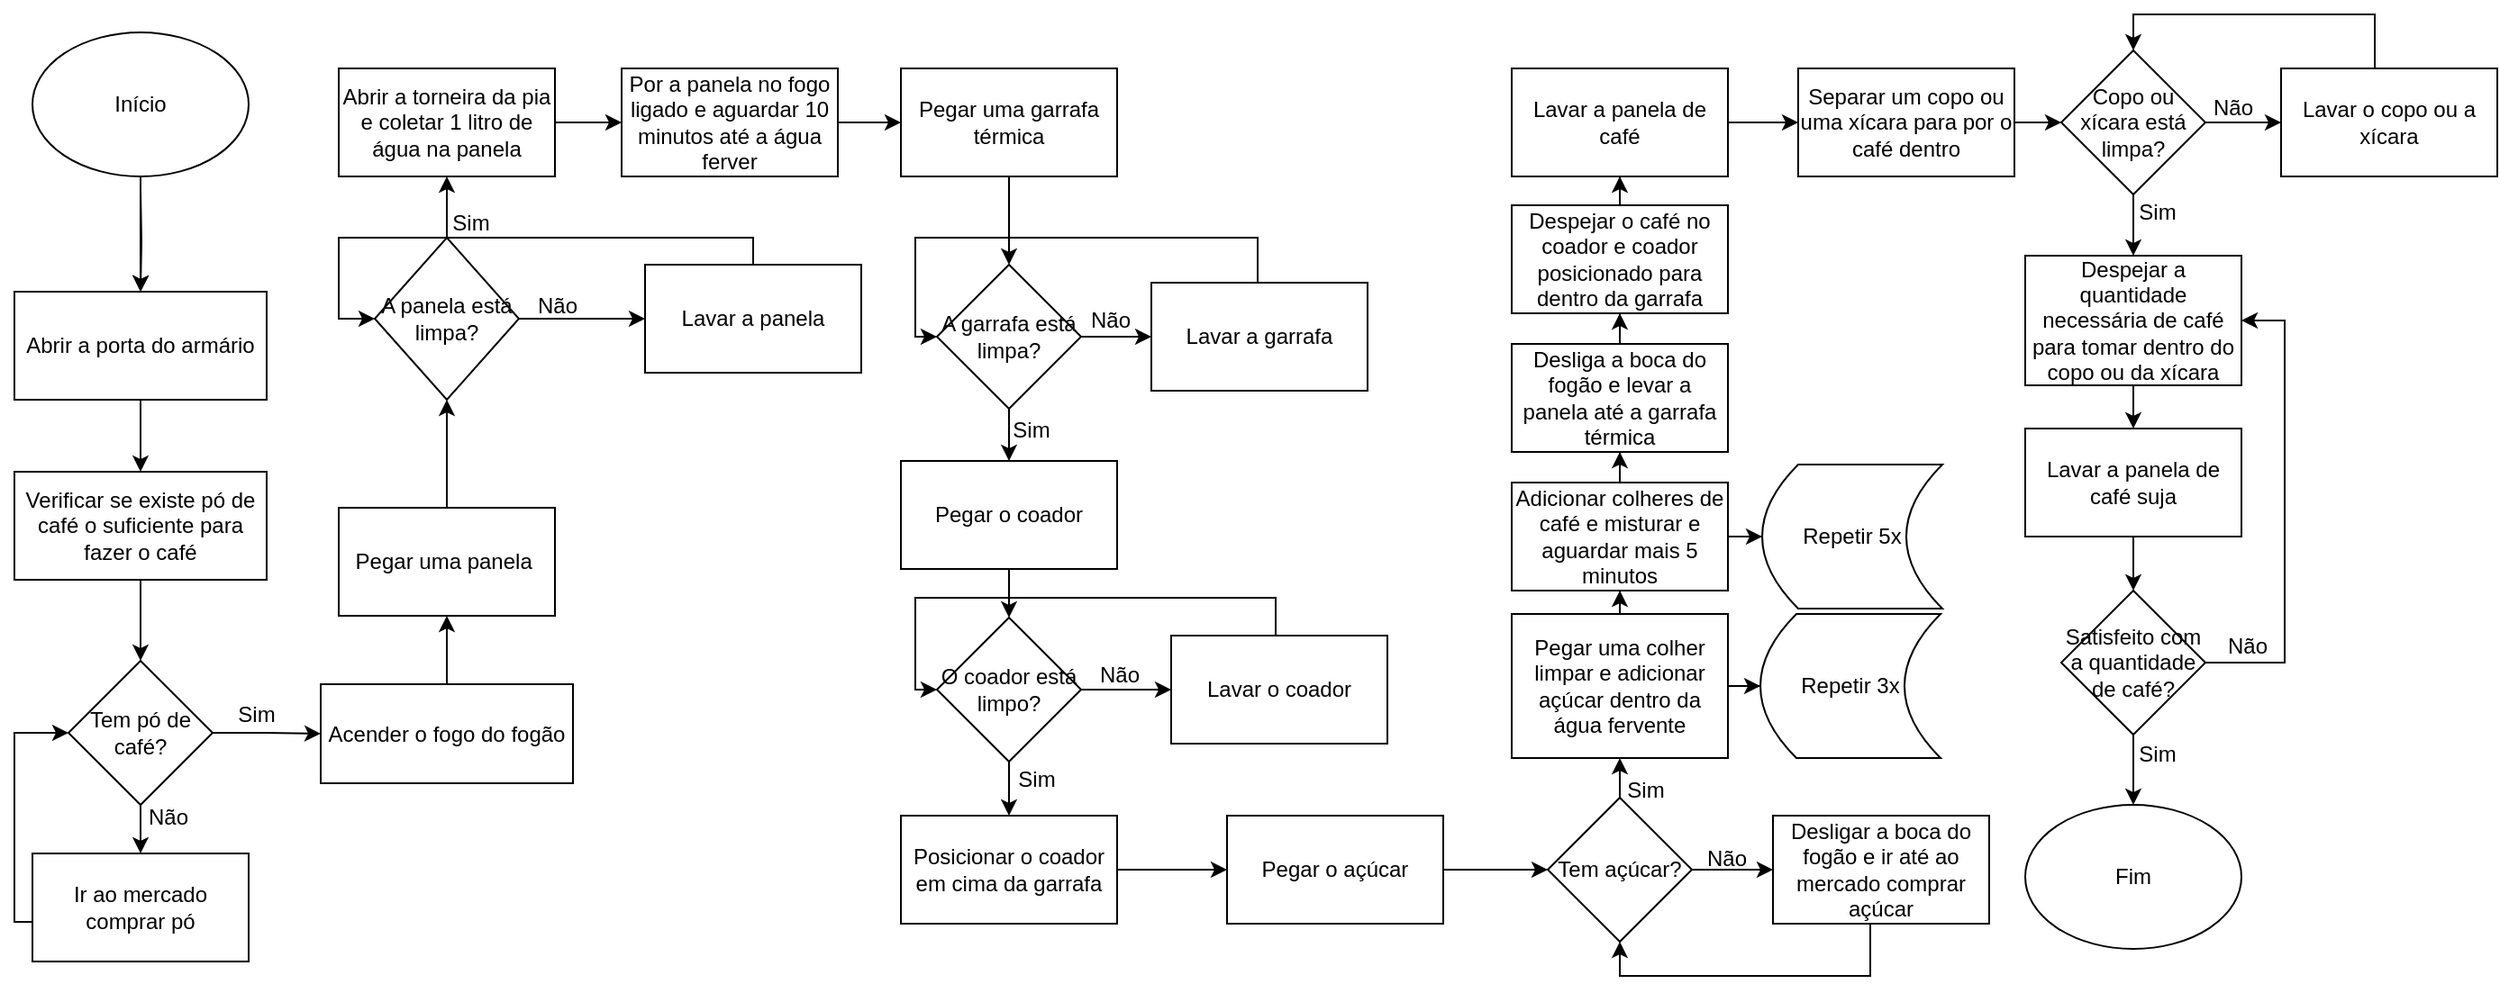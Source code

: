 <mxfile version="21.3.2" type="github">
  <diagram name="Página-1" id="BQXx6xhnnzK2zehbGeg2">
    <mxGraphModel dx="987" dy="534" grid="1" gridSize="10" guides="1" tooltips="1" connect="1" arrows="1" fold="1" page="1" pageScale="1" pageWidth="827" pageHeight="1169" math="0" shadow="0">
      <root>
        <mxCell id="0" />
        <mxCell id="1" parent="0" />
        <mxCell id="-HswwGnS-ncD2EpwxZz8-3" style="edgeStyle=orthogonalEdgeStyle;rounded=0;orthogonalLoop=1;jettySize=auto;html=1;exitX=0.5;exitY=1;exitDx=0;exitDy=0;entryX=0.5;entryY=0;entryDx=0;entryDy=0;" parent="1" target="-HswwGnS-ncD2EpwxZz8-2" edge="1">
          <mxGeometry relative="1" as="geometry">
            <mxPoint x="420" y="243" as="sourcePoint" />
          </mxGeometry>
        </mxCell>
        <mxCell id="-HswwGnS-ncD2EpwxZz8-5" style="edgeStyle=orthogonalEdgeStyle;rounded=0;orthogonalLoop=1;jettySize=auto;html=1;exitX=0.5;exitY=1;exitDx=0;exitDy=0;entryX=0.5;entryY=0;entryDx=0;entryDy=0;" parent="1" source="-HswwGnS-ncD2EpwxZz8-2" target="-HswwGnS-ncD2EpwxZz8-4" edge="1">
          <mxGeometry relative="1" as="geometry" />
        </mxCell>
        <mxCell id="-HswwGnS-ncD2EpwxZz8-2" value="Abrir a porta do armário" style="rounded=0;whiteSpace=wrap;html=1;" parent="1" vertex="1">
          <mxGeometry x="350" y="300" width="140" height="60" as="geometry" />
        </mxCell>
        <mxCell id="-HswwGnS-ncD2EpwxZz8-6" style="edgeStyle=orthogonalEdgeStyle;rounded=0;orthogonalLoop=1;jettySize=auto;html=1;exitX=0;exitY=0.5;exitDx=0;exitDy=0;" parent="1" source="-HswwGnS-ncD2EpwxZz8-4" edge="1">
          <mxGeometry relative="1" as="geometry">
            <mxPoint x="350" y="430" as="targetPoint" />
          </mxGeometry>
        </mxCell>
        <mxCell id="-HswwGnS-ncD2EpwxZz8-8" style="edgeStyle=orthogonalEdgeStyle;rounded=0;orthogonalLoop=1;jettySize=auto;html=1;exitX=0.5;exitY=1;exitDx=0;exitDy=0;entryX=0.5;entryY=0;entryDx=0;entryDy=0;" parent="1" source="-HswwGnS-ncD2EpwxZz8-4" target="-HswwGnS-ncD2EpwxZz8-7" edge="1">
          <mxGeometry relative="1" as="geometry" />
        </mxCell>
        <mxCell id="-HswwGnS-ncD2EpwxZz8-4" value="Verificar se existe pó de café o suficiente para fazer o café" style="rounded=0;whiteSpace=wrap;html=1;" parent="1" vertex="1">
          <mxGeometry x="350" y="400" width="140" height="60" as="geometry" />
        </mxCell>
        <mxCell id="-HswwGnS-ncD2EpwxZz8-13" style="edgeStyle=orthogonalEdgeStyle;rounded=0;orthogonalLoop=1;jettySize=auto;html=1;exitX=1;exitY=0.5;exitDx=0;exitDy=0;" parent="1" source="-HswwGnS-ncD2EpwxZz8-7" target="-HswwGnS-ncD2EpwxZz8-12" edge="1">
          <mxGeometry relative="1" as="geometry" />
        </mxCell>
        <mxCell id="-HswwGnS-ncD2EpwxZz8-108" value="" style="edgeStyle=orthogonalEdgeStyle;rounded=0;orthogonalLoop=1;jettySize=auto;html=1;" parent="1" source="-HswwGnS-ncD2EpwxZz8-7" target="-HswwGnS-ncD2EpwxZz8-9" edge="1">
          <mxGeometry relative="1" as="geometry" />
        </mxCell>
        <mxCell id="-HswwGnS-ncD2EpwxZz8-7" value="Tem pó de café?" style="rhombus;whiteSpace=wrap;html=1;" parent="1" vertex="1">
          <mxGeometry x="380" y="505" width="80" height="80" as="geometry" />
        </mxCell>
        <mxCell id="-HswwGnS-ncD2EpwxZz8-50" style="edgeStyle=orthogonalEdgeStyle;rounded=0;orthogonalLoop=1;jettySize=auto;html=1;entryX=0;entryY=0.5;entryDx=0;entryDy=0;" parent="1" source="-HswwGnS-ncD2EpwxZz8-9" target="-HswwGnS-ncD2EpwxZz8-7" edge="1">
          <mxGeometry relative="1" as="geometry">
            <Array as="points">
              <mxPoint x="350" y="650" />
              <mxPoint x="350" y="545" />
            </Array>
          </mxGeometry>
        </mxCell>
        <mxCell id="-HswwGnS-ncD2EpwxZz8-9" value="Ir ao mercado comprar pó" style="rounded=0;whiteSpace=wrap;html=1;" parent="1" vertex="1">
          <mxGeometry x="360" y="612" width="120" height="60" as="geometry" />
        </mxCell>
        <mxCell id="-HswwGnS-ncD2EpwxZz8-11" value="Não" style="text;html=1;align=center;verticalAlign=middle;resizable=0;points=[];autosize=1;strokeColor=none;fillColor=none;" parent="1" vertex="1">
          <mxGeometry x="410" y="577" width="50" height="30" as="geometry" />
        </mxCell>
        <mxCell id="-HswwGnS-ncD2EpwxZz8-16" value="" style="edgeStyle=orthogonalEdgeStyle;rounded=0;orthogonalLoop=1;jettySize=auto;html=1;" parent="1" source="-HswwGnS-ncD2EpwxZz8-12" target="-HswwGnS-ncD2EpwxZz8-15" edge="1">
          <mxGeometry relative="1" as="geometry" />
        </mxCell>
        <mxCell id="-HswwGnS-ncD2EpwxZz8-12" value="Acender o fogo do fogão" style="rounded=0;whiteSpace=wrap;html=1;" parent="1" vertex="1">
          <mxGeometry x="520" y="518" width="140" height="55" as="geometry" />
        </mxCell>
        <mxCell id="-HswwGnS-ncD2EpwxZz8-14" value="Sim" style="text;html=1;align=center;verticalAlign=middle;resizable=0;points=[];autosize=1;strokeColor=none;fillColor=none;" parent="1" vertex="1">
          <mxGeometry x="464" y="520" width="40" height="30" as="geometry" />
        </mxCell>
        <mxCell id="-HswwGnS-ncD2EpwxZz8-20" value="" style="edgeStyle=orthogonalEdgeStyle;rounded=0;orthogonalLoop=1;jettySize=auto;html=1;" parent="1" source="-HswwGnS-ncD2EpwxZz8-15" target="-HswwGnS-ncD2EpwxZz8-19" edge="1">
          <mxGeometry relative="1" as="geometry" />
        </mxCell>
        <mxCell id="-HswwGnS-ncD2EpwxZz8-15" value="Pegar uma panela&amp;nbsp;" style="rounded=0;whiteSpace=wrap;html=1;" parent="1" vertex="1">
          <mxGeometry x="530" y="420" width="120" height="60" as="geometry" />
        </mxCell>
        <mxCell id="-HswwGnS-ncD2EpwxZz8-23" value="" style="edgeStyle=orthogonalEdgeStyle;rounded=0;orthogonalLoop=1;jettySize=auto;html=1;" parent="1" source="-HswwGnS-ncD2EpwxZz8-19" target="-HswwGnS-ncD2EpwxZz8-22" edge="1">
          <mxGeometry relative="1" as="geometry" />
        </mxCell>
        <mxCell id="-HswwGnS-ncD2EpwxZz8-30" value="" style="edgeStyle=orthogonalEdgeStyle;rounded=0;orthogonalLoop=1;jettySize=auto;html=1;" parent="1" source="-HswwGnS-ncD2EpwxZz8-19" target="-HswwGnS-ncD2EpwxZz8-27" edge="1">
          <mxGeometry relative="1" as="geometry" />
        </mxCell>
        <mxCell id="-HswwGnS-ncD2EpwxZz8-19" value="A panela está limpa?" style="rhombus;whiteSpace=wrap;html=1;" parent="1" vertex="1">
          <mxGeometry x="550" y="270" width="80" height="90" as="geometry" />
        </mxCell>
        <mxCell id="-HswwGnS-ncD2EpwxZz8-35" style="edgeStyle=orthogonalEdgeStyle;rounded=0;orthogonalLoop=1;jettySize=auto;html=1;entryX=0;entryY=0.5;entryDx=0;entryDy=0;" parent="1" source="-HswwGnS-ncD2EpwxZz8-22" target="-HswwGnS-ncD2EpwxZz8-19" edge="1">
          <mxGeometry relative="1" as="geometry">
            <Array as="points">
              <mxPoint x="760" y="270" />
              <mxPoint x="530" y="270" />
              <mxPoint x="530" y="315" />
            </Array>
          </mxGeometry>
        </mxCell>
        <mxCell id="-HswwGnS-ncD2EpwxZz8-22" value="Lavar a panela" style="rounded=0;whiteSpace=wrap;html=1;" parent="1" vertex="1">
          <mxGeometry x="700" y="285" width="120" height="60" as="geometry" />
        </mxCell>
        <mxCell id="-HswwGnS-ncD2EpwxZz8-24" value="Não" style="text;html=1;align=center;verticalAlign=middle;resizable=0;points=[];autosize=1;strokeColor=none;fillColor=none;" parent="1" vertex="1">
          <mxGeometry x="626" y="293" width="50" height="30" as="geometry" />
        </mxCell>
        <mxCell id="-HswwGnS-ncD2EpwxZz8-37" value="" style="edgeStyle=orthogonalEdgeStyle;rounded=0;orthogonalLoop=1;jettySize=auto;html=1;" parent="1" source="-HswwGnS-ncD2EpwxZz8-27" target="-HswwGnS-ncD2EpwxZz8-36" edge="1">
          <mxGeometry relative="1" as="geometry" />
        </mxCell>
        <mxCell id="-HswwGnS-ncD2EpwxZz8-27" value="Abrir a torneira da pia e coletar 1 litro de água na panela" style="rounded=0;whiteSpace=wrap;html=1;" parent="1" vertex="1">
          <mxGeometry x="530" y="176" width="120" height="60" as="geometry" />
        </mxCell>
        <mxCell id="-HswwGnS-ncD2EpwxZz8-29" value="Sim" style="text;html=1;align=center;verticalAlign=middle;resizable=0;points=[];autosize=1;strokeColor=none;fillColor=none;" parent="1" vertex="1">
          <mxGeometry x="583" y="247" width="40" height="30" as="geometry" />
        </mxCell>
        <mxCell id="-HswwGnS-ncD2EpwxZz8-39" value="" style="edgeStyle=orthogonalEdgeStyle;rounded=0;orthogonalLoop=1;jettySize=auto;html=1;" parent="1" source="-HswwGnS-ncD2EpwxZz8-36" target="-HswwGnS-ncD2EpwxZz8-38" edge="1">
          <mxGeometry relative="1" as="geometry" />
        </mxCell>
        <mxCell id="-HswwGnS-ncD2EpwxZz8-36" value="Por a panela no fogo ligado e aguardar 10 minutos até a água ferver" style="rounded=0;whiteSpace=wrap;html=1;" parent="1" vertex="1">
          <mxGeometry x="687" y="176" width="120" height="60" as="geometry" />
        </mxCell>
        <mxCell id="-HswwGnS-ncD2EpwxZz8-41" value="" style="edgeStyle=orthogonalEdgeStyle;rounded=0;orthogonalLoop=1;jettySize=auto;html=1;" parent="1" source="-HswwGnS-ncD2EpwxZz8-38" target="-HswwGnS-ncD2EpwxZz8-40" edge="1">
          <mxGeometry relative="1" as="geometry" />
        </mxCell>
        <mxCell id="-HswwGnS-ncD2EpwxZz8-38" value="Pegar uma garrafa térmica" style="rounded=0;whiteSpace=wrap;html=1;" parent="1" vertex="1">
          <mxGeometry x="842" y="176" width="120" height="60" as="geometry" />
        </mxCell>
        <mxCell id="-HswwGnS-ncD2EpwxZz8-43" value="" style="edgeStyle=orthogonalEdgeStyle;rounded=0;orthogonalLoop=1;jettySize=auto;html=1;" parent="1" source="-HswwGnS-ncD2EpwxZz8-40" target="-HswwGnS-ncD2EpwxZz8-42" edge="1">
          <mxGeometry relative="1" as="geometry" />
        </mxCell>
        <mxCell id="-HswwGnS-ncD2EpwxZz8-48" value="" style="edgeStyle=orthogonalEdgeStyle;rounded=0;orthogonalLoop=1;jettySize=auto;html=1;" parent="1" source="-HswwGnS-ncD2EpwxZz8-40" target="-HswwGnS-ncD2EpwxZz8-47" edge="1">
          <mxGeometry relative="1" as="geometry" />
        </mxCell>
        <mxCell id="-HswwGnS-ncD2EpwxZz8-40" value="A garrafa está limpa?" style="rhombus;whiteSpace=wrap;html=1;" parent="1" vertex="1">
          <mxGeometry x="862" y="285" width="80" height="80" as="geometry" />
        </mxCell>
        <mxCell id="-HswwGnS-ncD2EpwxZz8-51" style="edgeStyle=orthogonalEdgeStyle;rounded=0;orthogonalLoop=1;jettySize=auto;html=1;entryX=0;entryY=0.5;entryDx=0;entryDy=0;" parent="1" source="-HswwGnS-ncD2EpwxZz8-42" target="-HswwGnS-ncD2EpwxZz8-40" edge="1">
          <mxGeometry relative="1" as="geometry">
            <Array as="points">
              <mxPoint x="1040" y="270" />
              <mxPoint x="850" y="270" />
              <mxPoint x="850" y="325" />
            </Array>
          </mxGeometry>
        </mxCell>
        <mxCell id="-HswwGnS-ncD2EpwxZz8-42" value="Lavar a garrafa" style="rounded=0;whiteSpace=wrap;html=1;" parent="1" vertex="1">
          <mxGeometry x="981" y="295" width="120" height="60" as="geometry" />
        </mxCell>
        <mxCell id="-HswwGnS-ncD2EpwxZz8-44" value="Não" style="text;html=1;align=center;verticalAlign=middle;resizable=0;points=[];autosize=1;strokeColor=none;fillColor=none;" parent="1" vertex="1">
          <mxGeometry x="933" y="301" width="50" height="30" as="geometry" />
        </mxCell>
        <mxCell id="-HswwGnS-ncD2EpwxZz8-53" value="" style="edgeStyle=orthogonalEdgeStyle;rounded=0;orthogonalLoop=1;jettySize=auto;html=1;" parent="1" source="-HswwGnS-ncD2EpwxZz8-47" target="-HswwGnS-ncD2EpwxZz8-52" edge="1">
          <mxGeometry relative="1" as="geometry" />
        </mxCell>
        <mxCell id="-HswwGnS-ncD2EpwxZz8-47" value="Pegar o coador" style="rounded=0;whiteSpace=wrap;html=1;" parent="1" vertex="1">
          <mxGeometry x="842" y="394" width="120" height="60" as="geometry" />
        </mxCell>
        <mxCell id="-HswwGnS-ncD2EpwxZz8-49" value="Sim" style="text;html=1;align=center;verticalAlign=middle;resizable=0;points=[];autosize=1;strokeColor=none;fillColor=none;" parent="1" vertex="1">
          <mxGeometry x="894" y="362" width="40" height="30" as="geometry" />
        </mxCell>
        <mxCell id="-HswwGnS-ncD2EpwxZz8-55" value="" style="edgeStyle=orthogonalEdgeStyle;rounded=0;orthogonalLoop=1;jettySize=auto;html=1;" parent="1" source="-HswwGnS-ncD2EpwxZz8-52" target="-HswwGnS-ncD2EpwxZz8-54" edge="1">
          <mxGeometry relative="1" as="geometry" />
        </mxCell>
        <mxCell id="-HswwGnS-ncD2EpwxZz8-59" value="" style="edgeStyle=orthogonalEdgeStyle;rounded=0;orthogonalLoop=1;jettySize=auto;html=1;" parent="1" source="-HswwGnS-ncD2EpwxZz8-52" target="-HswwGnS-ncD2EpwxZz8-58" edge="1">
          <mxGeometry relative="1" as="geometry" />
        </mxCell>
        <mxCell id="-HswwGnS-ncD2EpwxZz8-52" value="O coador está limpo?" style="rhombus;whiteSpace=wrap;html=1;" parent="1" vertex="1">
          <mxGeometry x="862" y="481" width="80" height="80" as="geometry" />
        </mxCell>
        <mxCell id="-HswwGnS-ncD2EpwxZz8-56" style="edgeStyle=orthogonalEdgeStyle;rounded=0;orthogonalLoop=1;jettySize=auto;html=1;entryX=0;entryY=0.5;entryDx=0;entryDy=0;" parent="1" source="-HswwGnS-ncD2EpwxZz8-54" target="-HswwGnS-ncD2EpwxZz8-52" edge="1">
          <mxGeometry relative="1" as="geometry">
            <Array as="points">
              <mxPoint x="1050" y="470" />
              <mxPoint x="850" y="470" />
              <mxPoint x="850" y="521" />
            </Array>
          </mxGeometry>
        </mxCell>
        <mxCell id="-HswwGnS-ncD2EpwxZz8-54" value="Lavar o coador" style="rounded=0;whiteSpace=wrap;html=1;" parent="1" vertex="1">
          <mxGeometry x="992" y="491" width="120" height="60" as="geometry" />
        </mxCell>
        <mxCell id="-HswwGnS-ncD2EpwxZz8-57" value="Não" style="text;html=1;align=center;verticalAlign=middle;resizable=0;points=[];autosize=1;strokeColor=none;fillColor=none;" parent="1" vertex="1">
          <mxGeometry x="938" y="498" width="50" height="30" as="geometry" />
        </mxCell>
        <mxCell id="-HswwGnS-ncD2EpwxZz8-61" value="" style="edgeStyle=orthogonalEdgeStyle;rounded=0;orthogonalLoop=1;jettySize=auto;html=1;" parent="1" source="-HswwGnS-ncD2EpwxZz8-58" target="-HswwGnS-ncD2EpwxZz8-60" edge="1">
          <mxGeometry relative="1" as="geometry" />
        </mxCell>
        <mxCell id="-HswwGnS-ncD2EpwxZz8-58" value="Posicionar o coador em cima da garrafa" style="rounded=0;whiteSpace=wrap;html=1;" parent="1" vertex="1">
          <mxGeometry x="842" y="591" width="120" height="60" as="geometry" />
        </mxCell>
        <mxCell id="-HswwGnS-ncD2EpwxZz8-63" value="" style="edgeStyle=orthogonalEdgeStyle;rounded=0;orthogonalLoop=1;jettySize=auto;html=1;" parent="1" source="-HswwGnS-ncD2EpwxZz8-60" target="-HswwGnS-ncD2EpwxZz8-62" edge="1">
          <mxGeometry relative="1" as="geometry" />
        </mxCell>
        <mxCell id="-HswwGnS-ncD2EpwxZz8-60" value="Pegar o açúcar" style="rounded=0;whiteSpace=wrap;html=1;" parent="1" vertex="1">
          <mxGeometry x="1023" y="591" width="120" height="60" as="geometry" />
        </mxCell>
        <mxCell id="-HswwGnS-ncD2EpwxZz8-65" value="" style="edgeStyle=orthogonalEdgeStyle;rounded=0;orthogonalLoop=1;jettySize=auto;html=1;" parent="1" source="-HswwGnS-ncD2EpwxZz8-62" target="-HswwGnS-ncD2EpwxZz8-64" edge="1">
          <mxGeometry relative="1" as="geometry" />
        </mxCell>
        <mxCell id="-HswwGnS-ncD2EpwxZz8-69" value="" style="edgeStyle=orthogonalEdgeStyle;rounded=0;orthogonalLoop=1;jettySize=auto;html=1;" parent="1" source="-HswwGnS-ncD2EpwxZz8-62" target="-HswwGnS-ncD2EpwxZz8-68" edge="1">
          <mxGeometry relative="1" as="geometry" />
        </mxCell>
        <mxCell id="-HswwGnS-ncD2EpwxZz8-62" value="Tem açúcar?" style="rhombus;whiteSpace=wrap;html=1;" parent="1" vertex="1">
          <mxGeometry x="1201" y="581" width="80" height="80" as="geometry" />
        </mxCell>
        <mxCell id="-HswwGnS-ncD2EpwxZz8-66" style="edgeStyle=orthogonalEdgeStyle;rounded=0;orthogonalLoop=1;jettySize=auto;html=1;entryX=0.5;entryY=1;entryDx=0;entryDy=0;" parent="1" source="-HswwGnS-ncD2EpwxZz8-64" target="-HswwGnS-ncD2EpwxZz8-62" edge="1">
          <mxGeometry relative="1" as="geometry">
            <Array as="points">
              <mxPoint x="1380" y="680" />
              <mxPoint x="1241" y="680" />
            </Array>
          </mxGeometry>
        </mxCell>
        <mxCell id="-HswwGnS-ncD2EpwxZz8-64" value="Desligar a boca do fogão e ir até ao mercado comprar açúcar" style="rounded=0;whiteSpace=wrap;html=1;" parent="1" vertex="1">
          <mxGeometry x="1326" y="591" width="120" height="60" as="geometry" />
        </mxCell>
        <mxCell id="-HswwGnS-ncD2EpwxZz8-67" value="Não" style="text;html=1;align=center;verticalAlign=middle;resizable=0;points=[];autosize=1;strokeColor=none;fillColor=none;" parent="1" vertex="1">
          <mxGeometry x="1275" y="600" width="50" height="30" as="geometry" />
        </mxCell>
        <mxCell id="-HswwGnS-ncD2EpwxZz8-71" value="" style="edgeStyle=orthogonalEdgeStyle;rounded=0;orthogonalLoop=1;jettySize=auto;html=1;" parent="1" source="-HswwGnS-ncD2EpwxZz8-68" target="-HswwGnS-ncD2EpwxZz8-70" edge="1">
          <mxGeometry relative="1" as="geometry" />
        </mxCell>
        <mxCell id="-HswwGnS-ncD2EpwxZz8-96" value="" style="edgeStyle=orthogonalEdgeStyle;rounded=0;orthogonalLoop=1;jettySize=auto;html=1;" parent="1" source="-HswwGnS-ncD2EpwxZz8-68" target="-HswwGnS-ncD2EpwxZz8-94" edge="1">
          <mxGeometry relative="1" as="geometry" />
        </mxCell>
        <mxCell id="-HswwGnS-ncD2EpwxZz8-68" value="Pegar uma colher limpar e adicionar açúcar dentro da água fervente" style="rounded=0;whiteSpace=wrap;html=1;" parent="1" vertex="1">
          <mxGeometry x="1181" y="479" width="120" height="80" as="geometry" />
        </mxCell>
        <mxCell id="-HswwGnS-ncD2EpwxZz8-73" value="" style="edgeStyle=orthogonalEdgeStyle;rounded=0;orthogonalLoop=1;jettySize=auto;html=1;" parent="1" source="-HswwGnS-ncD2EpwxZz8-70" target="-HswwGnS-ncD2EpwxZz8-72" edge="1">
          <mxGeometry relative="1" as="geometry" />
        </mxCell>
        <mxCell id="-HswwGnS-ncD2EpwxZz8-98" value="" style="edgeStyle=orthogonalEdgeStyle;rounded=0;orthogonalLoop=1;jettySize=auto;html=1;" parent="1" source="-HswwGnS-ncD2EpwxZz8-70" target="-HswwGnS-ncD2EpwxZz8-97" edge="1">
          <mxGeometry relative="1" as="geometry" />
        </mxCell>
        <mxCell id="-HswwGnS-ncD2EpwxZz8-70" value="Adicionar colheres de café e misturar e aguardar mais 5 minutos" style="rounded=0;whiteSpace=wrap;html=1;" parent="1" vertex="1">
          <mxGeometry x="1181" y="406" width="120" height="60" as="geometry" />
        </mxCell>
        <mxCell id="-HswwGnS-ncD2EpwxZz8-75" value="" style="edgeStyle=orthogonalEdgeStyle;rounded=0;orthogonalLoop=1;jettySize=auto;html=1;" parent="1" source="-HswwGnS-ncD2EpwxZz8-72" target="-HswwGnS-ncD2EpwxZz8-74" edge="1">
          <mxGeometry relative="1" as="geometry" />
        </mxCell>
        <mxCell id="-HswwGnS-ncD2EpwxZz8-72" value="Desliga a boca do fogão e levar a panela até a garrafa térmica" style="rounded=0;whiteSpace=wrap;html=1;" parent="1" vertex="1">
          <mxGeometry x="1181" y="329" width="120" height="60" as="geometry" />
        </mxCell>
        <mxCell id="-HswwGnS-ncD2EpwxZz8-77" value="" style="edgeStyle=orthogonalEdgeStyle;rounded=0;orthogonalLoop=1;jettySize=auto;html=1;" parent="1" source="-HswwGnS-ncD2EpwxZz8-74" target="-HswwGnS-ncD2EpwxZz8-76" edge="1">
          <mxGeometry relative="1" as="geometry" />
        </mxCell>
        <mxCell id="-HswwGnS-ncD2EpwxZz8-74" value="Despejar o café no coador e coador posicionado para dentro da garrafa" style="rounded=0;whiteSpace=wrap;html=1;" parent="1" vertex="1">
          <mxGeometry x="1181" y="252" width="120" height="60" as="geometry" />
        </mxCell>
        <mxCell id="-HswwGnS-ncD2EpwxZz8-81" value="" style="edgeStyle=orthogonalEdgeStyle;rounded=0;orthogonalLoop=1;jettySize=auto;html=1;" parent="1" source="-HswwGnS-ncD2EpwxZz8-76" target="-HswwGnS-ncD2EpwxZz8-80" edge="1">
          <mxGeometry relative="1" as="geometry" />
        </mxCell>
        <mxCell id="-HswwGnS-ncD2EpwxZz8-76" value="Lavar a panela de café" style="rounded=0;whiteSpace=wrap;html=1;" parent="1" vertex="1">
          <mxGeometry x="1181" y="176" width="120" height="60" as="geometry" />
        </mxCell>
        <mxCell id="-HswwGnS-ncD2EpwxZz8-83" value="" style="edgeStyle=orthogonalEdgeStyle;rounded=0;orthogonalLoop=1;jettySize=auto;html=1;" parent="1" source="-HswwGnS-ncD2EpwxZz8-80" target="-HswwGnS-ncD2EpwxZz8-82" edge="1">
          <mxGeometry relative="1" as="geometry" />
        </mxCell>
        <mxCell id="-HswwGnS-ncD2EpwxZz8-80" value="Separar um copo ou uma xícara para por o café dentro" style="rounded=0;whiteSpace=wrap;html=1;" parent="1" vertex="1">
          <mxGeometry x="1340" y="176" width="120" height="60" as="geometry" />
        </mxCell>
        <mxCell id="-HswwGnS-ncD2EpwxZz8-102" value="" style="edgeStyle=orthogonalEdgeStyle;rounded=0;orthogonalLoop=1;jettySize=auto;html=1;" parent="1" source="-HswwGnS-ncD2EpwxZz8-82" target="-HswwGnS-ncD2EpwxZz8-84" edge="1">
          <mxGeometry relative="1" as="geometry" />
        </mxCell>
        <mxCell id="-HswwGnS-ncD2EpwxZz8-104" style="edgeStyle=orthogonalEdgeStyle;rounded=0;orthogonalLoop=1;jettySize=auto;html=1;exitX=0.5;exitY=1;exitDx=0;exitDy=0;entryX=0.5;entryY=0;entryDx=0;entryDy=0;" parent="1" source="-HswwGnS-ncD2EpwxZz8-82" target="-HswwGnS-ncD2EpwxZz8-90" edge="1">
          <mxGeometry relative="1" as="geometry" />
        </mxCell>
        <mxCell id="-HswwGnS-ncD2EpwxZz8-82" value="Copo ou xícara está limpa?" style="rhombus;whiteSpace=wrap;html=1;" parent="1" vertex="1">
          <mxGeometry x="1486" y="166" width="80" height="80" as="geometry" />
        </mxCell>
        <mxCell id="-HswwGnS-ncD2EpwxZz8-105" style="edgeStyle=orthogonalEdgeStyle;rounded=0;orthogonalLoop=1;jettySize=auto;html=1;entryX=0.5;entryY=0;entryDx=0;entryDy=0;" parent="1" source="-HswwGnS-ncD2EpwxZz8-84" target="-HswwGnS-ncD2EpwxZz8-82" edge="1">
          <mxGeometry relative="1" as="geometry">
            <Array as="points">
              <mxPoint x="1660" y="146" />
              <mxPoint x="1526" y="146" />
            </Array>
          </mxGeometry>
        </mxCell>
        <mxCell id="-HswwGnS-ncD2EpwxZz8-84" value="Lavar o copo ou a xícara" style="rounded=0;whiteSpace=wrap;html=1;" parent="1" vertex="1">
          <mxGeometry x="1608" y="176" width="120" height="60" as="geometry" />
        </mxCell>
        <mxCell id="-HswwGnS-ncD2EpwxZz8-88" value="Sim" style="text;html=1;align=center;verticalAlign=middle;resizable=0;points=[];autosize=1;strokeColor=none;fillColor=none;" parent="1" vertex="1">
          <mxGeometry x="897" y="556" width="40" height="30" as="geometry" />
        </mxCell>
        <mxCell id="-HswwGnS-ncD2EpwxZz8-89" value="Sim" style="text;html=1;align=center;verticalAlign=middle;resizable=0;points=[];autosize=1;strokeColor=none;fillColor=none;" parent="1" vertex="1">
          <mxGeometry x="1235" y="562" width="40" height="30" as="geometry" />
        </mxCell>
        <mxCell id="-HswwGnS-ncD2EpwxZz8-93" value="" style="edgeStyle=orthogonalEdgeStyle;rounded=0;orthogonalLoop=1;jettySize=auto;html=1;" parent="1" source="-HswwGnS-ncD2EpwxZz8-90" target="-HswwGnS-ncD2EpwxZz8-92" edge="1">
          <mxGeometry relative="1" as="geometry" />
        </mxCell>
        <mxCell id="-HswwGnS-ncD2EpwxZz8-90" value="Despejar a quantidade necessária de café para tomar dentro do copo ou da xícara" style="rounded=0;whiteSpace=wrap;html=1;" parent="1" vertex="1">
          <mxGeometry x="1466" y="280" width="120" height="72" as="geometry" />
        </mxCell>
        <mxCell id="-HswwGnS-ncD2EpwxZz8-111" value="" style="edgeStyle=orthogonalEdgeStyle;rounded=0;orthogonalLoop=1;jettySize=auto;html=1;" parent="1" source="-HswwGnS-ncD2EpwxZz8-92" target="-HswwGnS-ncD2EpwxZz8-110" edge="1">
          <mxGeometry relative="1" as="geometry" />
        </mxCell>
        <mxCell id="-HswwGnS-ncD2EpwxZz8-92" value="Lavar a panela de café suja" style="rounded=0;whiteSpace=wrap;html=1;" parent="1" vertex="1">
          <mxGeometry x="1466" y="376" width="120" height="60" as="geometry" />
        </mxCell>
        <mxCell id="-HswwGnS-ncD2EpwxZz8-94" value="Repetir 3x" style="shape=dataStorage;whiteSpace=wrap;html=1;fixedSize=1;" parent="1" vertex="1">
          <mxGeometry x="1319" y="479" width="100" height="80" as="geometry" />
        </mxCell>
        <mxCell id="-HswwGnS-ncD2EpwxZz8-97" value="Repetir 5x" style="shape=dataStorage;whiteSpace=wrap;html=1;fixedSize=1;" parent="1" vertex="1">
          <mxGeometry x="1320" y="396" width="100" height="80" as="geometry" />
        </mxCell>
        <mxCell id="-HswwGnS-ncD2EpwxZz8-103" value="Não" style="text;html=1;align=center;verticalAlign=middle;resizable=0;points=[];autosize=1;strokeColor=none;fillColor=none;" parent="1" vertex="1">
          <mxGeometry x="1556" y="183" width="50" height="30" as="geometry" />
        </mxCell>
        <mxCell id="-HswwGnS-ncD2EpwxZz8-107" value="Sim" style="text;html=1;align=center;verticalAlign=middle;resizable=0;points=[];autosize=1;strokeColor=none;fillColor=none;" parent="1" vertex="1">
          <mxGeometry x="1519" y="241" width="40" height="30" as="geometry" />
        </mxCell>
        <mxCell id="-HswwGnS-ncD2EpwxZz8-113" style="edgeStyle=orthogonalEdgeStyle;rounded=0;orthogonalLoop=1;jettySize=auto;html=1;" parent="1" source="-HswwGnS-ncD2EpwxZz8-110" target="-HswwGnS-ncD2EpwxZz8-90" edge="1">
          <mxGeometry relative="1" as="geometry">
            <mxPoint x="1650" y="380" as="targetPoint" />
            <Array as="points">
              <mxPoint x="1610" y="506" />
              <mxPoint x="1610" y="316" />
            </Array>
          </mxGeometry>
        </mxCell>
        <mxCell id="-HswwGnS-ncD2EpwxZz8-118" value="" style="edgeStyle=orthogonalEdgeStyle;rounded=0;orthogonalLoop=1;jettySize=auto;html=1;" parent="1" source="-HswwGnS-ncD2EpwxZz8-110" target="-HswwGnS-ncD2EpwxZz8-117" edge="1">
          <mxGeometry relative="1" as="geometry" />
        </mxCell>
        <mxCell id="-HswwGnS-ncD2EpwxZz8-110" value="Satisfeito com a quantidade de café?" style="rhombus;whiteSpace=wrap;html=1;" parent="1" vertex="1">
          <mxGeometry x="1486" y="466" width="80" height="80" as="geometry" />
        </mxCell>
        <mxCell id="-HswwGnS-ncD2EpwxZz8-114" value="Não" style="text;html=1;align=center;verticalAlign=middle;resizable=0;points=[];autosize=1;strokeColor=none;fillColor=none;" parent="1" vertex="1">
          <mxGeometry x="1564" y="482" width="50" height="30" as="geometry" />
        </mxCell>
        <mxCell id="-HswwGnS-ncD2EpwxZz8-116" value="" style="edgeStyle=orthogonalEdgeStyle;rounded=0;orthogonalLoop=1;jettySize=auto;html=1;" parent="1" source="-HswwGnS-ncD2EpwxZz8-115" target="-HswwGnS-ncD2EpwxZz8-2" edge="1">
          <mxGeometry relative="1" as="geometry" />
        </mxCell>
        <mxCell id="-HswwGnS-ncD2EpwxZz8-115" value="Início" style="ellipse;whiteSpace=wrap;html=1;" parent="1" vertex="1">
          <mxGeometry x="360" y="156" width="120" height="80" as="geometry" />
        </mxCell>
        <mxCell id="-HswwGnS-ncD2EpwxZz8-117" value="Fim" style="ellipse;whiteSpace=wrap;html=1;" parent="1" vertex="1">
          <mxGeometry x="1466" y="585" width="120" height="80" as="geometry" />
        </mxCell>
        <mxCell id="-HswwGnS-ncD2EpwxZz8-119" value="Sim" style="text;html=1;align=center;verticalAlign=middle;resizable=0;points=[];autosize=1;strokeColor=none;fillColor=none;" parent="1" vertex="1">
          <mxGeometry x="1519" y="542" width="40" height="30" as="geometry" />
        </mxCell>
      </root>
    </mxGraphModel>
  </diagram>
</mxfile>

